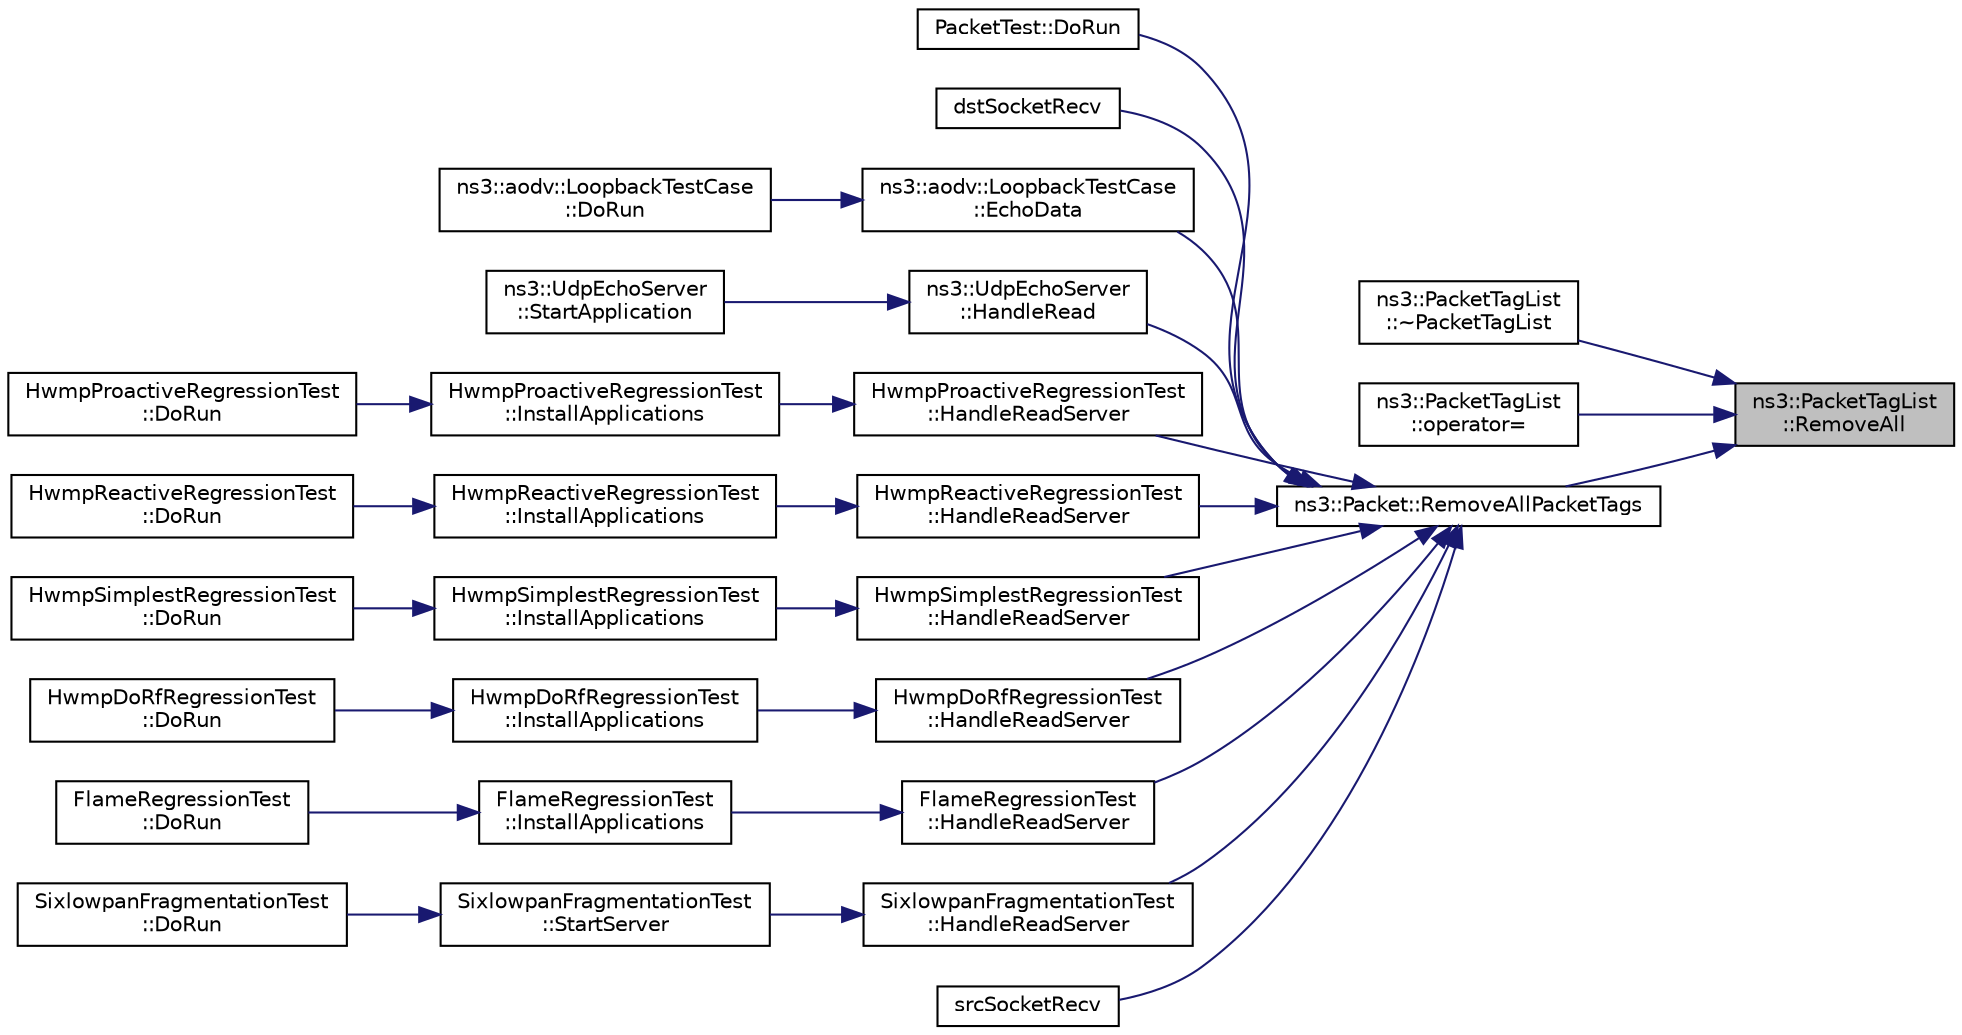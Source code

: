 digraph "ns3::PacketTagList::RemoveAll"
{
 // LATEX_PDF_SIZE
  edge [fontname="Helvetica",fontsize="10",labelfontname="Helvetica",labelfontsize="10"];
  node [fontname="Helvetica",fontsize="10",shape=record];
  rankdir="RL";
  Node1 [label="ns3::PacketTagList\l::RemoveAll",height=0.2,width=0.4,color="black", fillcolor="grey75", style="filled", fontcolor="black",tooltip="Remove all tags from this list (up to the first merge)."];
  Node1 -> Node2 [dir="back",color="midnightblue",fontsize="10",style="solid",fontname="Helvetica"];
  Node2 [label="ns3::PacketTagList\l::~PacketTagList",height=0.2,width=0.4,color="black", fillcolor="white", style="filled",URL="$classns3_1_1_packet_tag_list.html#adcbf1a29541b5e35bf42a16ca604d7ae",tooltip="Destructor."];
  Node1 -> Node3 [dir="back",color="midnightblue",fontsize="10",style="solid",fontname="Helvetica"];
  Node3 [label="ns3::PacketTagList\l::operator=",height=0.2,width=0.4,color="black", fillcolor="white", style="filled",URL="$classns3_1_1_packet_tag_list.html#a9f9ad2ae05a714508437cbeca700fe77",tooltip="Assignment."];
  Node1 -> Node4 [dir="back",color="midnightblue",fontsize="10",style="solid",fontname="Helvetica"];
  Node4 [label="ns3::Packet::RemoveAllPacketTags",height=0.2,width=0.4,color="black", fillcolor="white", style="filled",URL="$classns3_1_1_packet.html#a6c7bc5d1067c1d7fbd0fd70289182e8b",tooltip="Remove all packet tags."];
  Node4 -> Node5 [dir="back",color="midnightblue",fontsize="10",style="solid",fontname="Helvetica"];
  Node5 [label="PacketTest::DoRun",height=0.2,width=0.4,color="black", fillcolor="white", style="filled",URL="$class_packet_test.html#a2f4d69aa1b21616ea14efd54fee55da2",tooltip="Implementation to actually run this TestCase."];
  Node4 -> Node6 [dir="back",color="midnightblue",fontsize="10",style="solid",fontname="Helvetica"];
  Node6 [label="dstSocketRecv",height=0.2,width=0.4,color="black", fillcolor="white", style="filled",URL="$socket-bound-static-routing_8cc.html#a6c184424a6939dcd693d14dbc157b8c1",tooltip=" "];
  Node4 -> Node7 [dir="back",color="midnightblue",fontsize="10",style="solid",fontname="Helvetica"];
  Node7 [label="ns3::aodv::LoopbackTestCase\l::EchoData",height=0.2,width=0.4,color="black", fillcolor="white", style="filled",URL="$classns3_1_1aodv_1_1_loopback_test_case.html#a42ff3dfd76f3816cd5682c132fc6bcb1",tooltip="Echo data function."];
  Node7 -> Node8 [dir="back",color="midnightblue",fontsize="10",style="solid",fontname="Helvetica"];
  Node8 [label="ns3::aodv::LoopbackTestCase\l::DoRun",height=0.2,width=0.4,color="black", fillcolor="white", style="filled",URL="$classns3_1_1aodv_1_1_loopback_test_case.html#aa4ecd46f743a971813870cff58563eab",tooltip="Implementation to actually run this TestCase."];
  Node4 -> Node9 [dir="back",color="midnightblue",fontsize="10",style="solid",fontname="Helvetica"];
  Node9 [label="ns3::UdpEchoServer\l::HandleRead",height=0.2,width=0.4,color="black", fillcolor="white", style="filled",URL="$classns3_1_1_udp_echo_server.html#adcb6eb00f837652d738d2357ef7c11a3",tooltip="Handle a packet reception."];
  Node9 -> Node10 [dir="back",color="midnightblue",fontsize="10",style="solid",fontname="Helvetica"];
  Node10 [label="ns3::UdpEchoServer\l::StartApplication",height=0.2,width=0.4,color="black", fillcolor="white", style="filled",URL="$classns3_1_1_udp_echo_server.html#a4c90329af8d6524862467808c3023786",tooltip="Application specific startup code."];
  Node4 -> Node11 [dir="back",color="midnightblue",fontsize="10",style="solid",fontname="Helvetica"];
  Node11 [label="HwmpProactiveRegressionTest\l::HandleReadServer",height=0.2,width=0.4,color="black", fillcolor="white", style="filled",URL="$class_hwmp_proactive_regression_test.html#a51b9d4105c5247ee61b04ecd8e398e62",tooltip="Handle a packet reception."];
  Node11 -> Node12 [dir="back",color="midnightblue",fontsize="10",style="solid",fontname="Helvetica"];
  Node12 [label="HwmpProactiveRegressionTest\l::InstallApplications",height=0.2,width=0.4,color="black", fillcolor="white", style="filled",URL="$class_hwmp_proactive_regression_test.html#a5ac65c255244e762db83fbf0643bb30a",tooltip="Install application function."];
  Node12 -> Node13 [dir="back",color="midnightblue",fontsize="10",style="solid",fontname="Helvetica"];
  Node13 [label="HwmpProactiveRegressionTest\l::DoRun",height=0.2,width=0.4,color="black", fillcolor="white", style="filled",URL="$class_hwmp_proactive_regression_test.html#ad000db534766301050336560b08b531e",tooltip="Implementation to actually run this TestCase."];
  Node4 -> Node14 [dir="back",color="midnightblue",fontsize="10",style="solid",fontname="Helvetica"];
  Node14 [label="HwmpReactiveRegressionTest\l::HandleReadServer",height=0.2,width=0.4,color="black", fillcolor="white", style="filled",URL="$class_hwmp_reactive_regression_test.html#acc897ea0f9f7e19e7036f74b3c2b808b",tooltip="Handle a packet reception."];
  Node14 -> Node15 [dir="back",color="midnightblue",fontsize="10",style="solid",fontname="Helvetica"];
  Node15 [label="HwmpReactiveRegressionTest\l::InstallApplications",height=0.2,width=0.4,color="black", fillcolor="white", style="filled",URL="$class_hwmp_reactive_regression_test.html#aff40d00524e84993b9cd2f391ae33a55",tooltip="Install application function."];
  Node15 -> Node16 [dir="back",color="midnightblue",fontsize="10",style="solid",fontname="Helvetica"];
  Node16 [label="HwmpReactiveRegressionTest\l::DoRun",height=0.2,width=0.4,color="black", fillcolor="white", style="filled",URL="$class_hwmp_reactive_regression_test.html#ae66a095a74ef4e2cbdfc0d042b50e63c",tooltip="Implementation to actually run this TestCase."];
  Node4 -> Node17 [dir="back",color="midnightblue",fontsize="10",style="solid",fontname="Helvetica"];
  Node17 [label="HwmpSimplestRegressionTest\l::HandleReadServer",height=0.2,width=0.4,color="black", fillcolor="white", style="filled",URL="$class_hwmp_simplest_regression_test.html#a5e44f58f91f75ccc9ce42480febc9f5a",tooltip="Handle a packet reception."];
  Node17 -> Node18 [dir="back",color="midnightblue",fontsize="10",style="solid",fontname="Helvetica"];
  Node18 [label="HwmpSimplestRegressionTest\l::InstallApplications",height=0.2,width=0.4,color="black", fillcolor="white", style="filled",URL="$class_hwmp_simplest_regression_test.html#a8c6e0b9cf7ae88ff06694a2520978ffc",tooltip="Install application function."];
  Node18 -> Node19 [dir="back",color="midnightblue",fontsize="10",style="solid",fontname="Helvetica"];
  Node19 [label="HwmpSimplestRegressionTest\l::DoRun",height=0.2,width=0.4,color="black", fillcolor="white", style="filled",URL="$class_hwmp_simplest_regression_test.html#a66060eab1ba10620e724e97901e03168",tooltip="Implementation to actually run this TestCase."];
  Node4 -> Node20 [dir="back",color="midnightblue",fontsize="10",style="solid",fontname="Helvetica"];
  Node20 [label="HwmpDoRfRegressionTest\l::HandleReadServer",height=0.2,width=0.4,color="black", fillcolor="white", style="filled",URL="$class_hwmp_do_rf_regression_test.html#a93ecf5fdb923124fa8d7fe67b59f8673",tooltip="Handle a packet reception."];
  Node20 -> Node21 [dir="back",color="midnightblue",fontsize="10",style="solid",fontname="Helvetica"];
  Node21 [label="HwmpDoRfRegressionTest\l::InstallApplications",height=0.2,width=0.4,color="black", fillcolor="white", style="filled",URL="$class_hwmp_do_rf_regression_test.html#abf793b52b9897879d95442b67ba1b7ec",tooltip="Install application function."];
  Node21 -> Node22 [dir="back",color="midnightblue",fontsize="10",style="solid",fontname="Helvetica"];
  Node22 [label="HwmpDoRfRegressionTest\l::DoRun",height=0.2,width=0.4,color="black", fillcolor="white", style="filled",URL="$class_hwmp_do_rf_regression_test.html#a31af438e94ab7ed25d9837a3f47f77b0",tooltip="Implementation to actually run this TestCase."];
  Node4 -> Node23 [dir="back",color="midnightblue",fontsize="10",style="solid",fontname="Helvetica"];
  Node23 [label="FlameRegressionTest\l::HandleReadServer",height=0.2,width=0.4,color="black", fillcolor="white", style="filled",URL="$class_flame_regression_test.html#ab0ea347ba0dff709c8b80ccc4a311390",tooltip="Handle a packet reception."];
  Node23 -> Node24 [dir="back",color="midnightblue",fontsize="10",style="solid",fontname="Helvetica"];
  Node24 [label="FlameRegressionTest\l::InstallApplications",height=0.2,width=0.4,color="black", fillcolor="white", style="filled",URL="$class_flame_regression_test.html#a4ecfd50a2506bba8a65b7143539998b1",tooltip="Install application function."];
  Node24 -> Node25 [dir="back",color="midnightblue",fontsize="10",style="solid",fontname="Helvetica"];
  Node25 [label="FlameRegressionTest\l::DoRun",height=0.2,width=0.4,color="black", fillcolor="white", style="filled",URL="$class_flame_regression_test.html#aa1cc862bafd9d367a75cc42c9779b603",tooltip="Implementation to actually run this TestCase."];
  Node4 -> Node26 [dir="back",color="midnightblue",fontsize="10",style="solid",fontname="Helvetica"];
  Node26 [label="SixlowpanFragmentationTest\l::HandleReadServer",height=0.2,width=0.4,color="black", fillcolor="white", style="filled",URL="$class_sixlowpan_fragmentation_test.html#a8c6d98a798be3bd6eebfda06691a5e9e",tooltip="Handles incoming packets in the server."];
  Node26 -> Node27 [dir="back",color="midnightblue",fontsize="10",style="solid",fontname="Helvetica"];
  Node27 [label="SixlowpanFragmentationTest\l::StartServer",height=0.2,width=0.4,color="black", fillcolor="white", style="filled",URL="$class_sixlowpan_fragmentation_test.html#a2b70baf58418b5e3c1daec1d77f06a84",tooltip="Start the server node."];
  Node27 -> Node28 [dir="back",color="midnightblue",fontsize="10",style="solid",fontname="Helvetica"];
  Node28 [label="SixlowpanFragmentationTest\l::DoRun",height=0.2,width=0.4,color="black", fillcolor="white", style="filled",URL="$class_sixlowpan_fragmentation_test.html#ae85beebff8e7d4f8c1e108beb17df274",tooltip="Implementation to actually run this TestCase."];
  Node4 -> Node29 [dir="back",color="midnightblue",fontsize="10",style="solid",fontname="Helvetica"];
  Node29 [label="srcSocketRecv",height=0.2,width=0.4,color="black", fillcolor="white", style="filled",URL="$socket-bound-static-routing_8cc.html#a66228004b64fb9f5e1c7ee56ae5e51dc",tooltip=" "];
}

